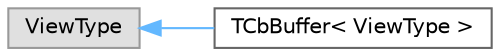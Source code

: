 digraph "Graphical Class Hierarchy"
{
 // INTERACTIVE_SVG=YES
 // LATEX_PDF_SIZE
  bgcolor="transparent";
  edge [fontname=Helvetica,fontsize=10,labelfontname=Helvetica,labelfontsize=10];
  node [fontname=Helvetica,fontsize=10,shape=box,height=0.2,width=0.4];
  rankdir="LR";
  Node0 [id="Node000000",label="ViewType",height=0.2,width=0.4,color="grey60", fillcolor="#E0E0E0", style="filled",tooltip=" "];
  Node0 -> Node1 [id="edge9872_Node000000_Node000001",dir="back",color="steelblue1",style="solid",tooltip=" "];
  Node1 [id="Node000001",label="TCbBuffer\< ViewType \>",height=0.2,width=0.4,color="grey40", fillcolor="white", style="filled",URL="$d6/d0b/classTCbBuffer.html",tooltip="A wrapper that holds a reference to the buffer that contains its compact binary value."];
}
